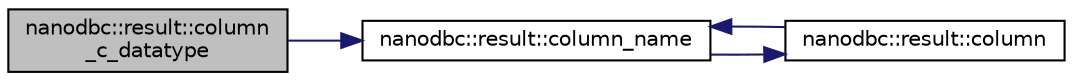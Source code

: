 digraph "nanodbc::result::column_c_datatype"
{
 // LATEX_PDF_SIZE
  edge [fontname="Helvetica",fontsize="10",labelfontname="Helvetica",labelfontsize="10"];
  node [fontname="Helvetica",fontsize="10",shape=record];
  rankdir="LR";
  Node41 [label="nanodbc::result::column\l_c_datatype",height=0.2,width=0.4,color="black", fillcolor="grey75", style="filled", fontcolor="black",tooltip="Returns a identifying integer value representing the C type of this column by name."];
  Node41 -> Node42 [color="midnightblue",fontsize="10",style="solid",fontname="Helvetica"];
  Node42 [label="nanodbc::result::column_name",height=0.2,width=0.4,color="black", fillcolor="white", style="filled",URL="$classnanodbc_1_1result.html#a2bd3fc4e416108960c4191b2cbba256b",tooltip="Returns the name of the specified column."];
  Node42 -> Node43 [color="midnightblue",fontsize="10",style="solid",fontname="Helvetica"];
  Node43 [label="nanodbc::result::column",height=0.2,width=0.4,color="black", fillcolor="white", style="filled",URL="$classnanodbc_1_1result.html#ae4e254b2db63c65473cc058de3d5a844",tooltip="Returns the column number of the specified column name."];
  Node43 -> Node42 [color="midnightblue",fontsize="10",style="solid",fontname="Helvetica"];
}
